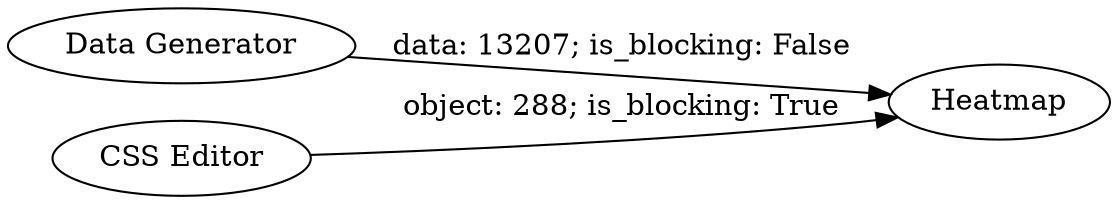 digraph {
	"8278216616141231047_2128" [label=Heatmap]
	"8278216616141231047_2129" [label="Data Generator"]
	"8278216616141231047_2130" [label="CSS Editor"]
	"8278216616141231047_2130" -> "8278216616141231047_2128" [label="object: 288; is_blocking: True"]
	"8278216616141231047_2129" -> "8278216616141231047_2128" [label="data: 13207; is_blocking: False"]
	rankdir=LR
}
